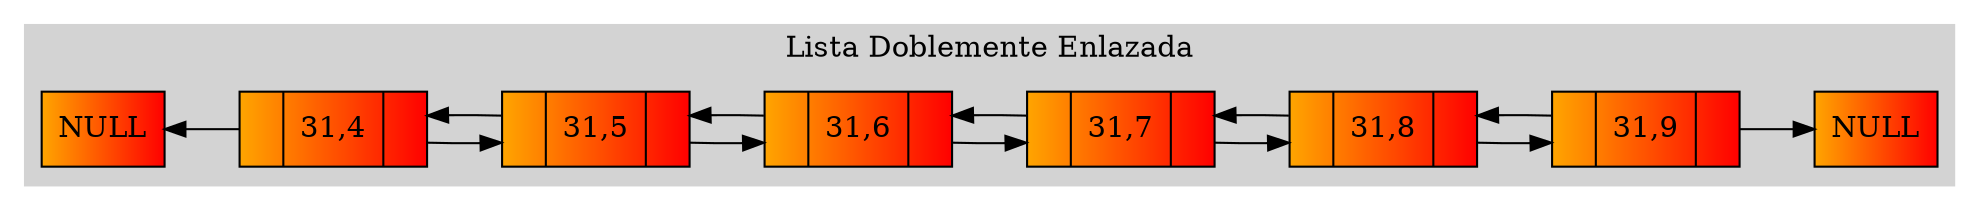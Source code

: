 digraph{
rankdir=LR;
labelloc="t";
subgraph cluster_0{
style=filled;
color = lightgrey;
node[shape=record];
NodoPN[label="NULL"style = filled, fillcolor = "orange:red"];
Nodo31C4[label="{ |31,4| }"style = filled, fillcolor = "orange:red"];
Nodo31C5[label="{ |31,5| }"style = filled, fillcolor = "orange:red"];
Nodo31C6[label="{ |31,6| }"style = filled, fillcolor = "orange:red"];
Nodo31C7[label="{ |31,7| }"style = filled, fillcolor = "orange:red"];
Nodo31C8[label="{ |31,8| }"style = filled, fillcolor = "orange:red"];
Nodo31C9[label="{ |31,9| }"style = filled, fillcolor = "orange:red"];
NodoUN[label="NULL"style = filled, fillcolor = "orange:red"];
NodoPN->Nodo31C4[dir=back];
Nodo31C4->Nodo31C5;
Nodo31C5->Nodo31C4;
Nodo31C5->Nodo31C6;
Nodo31C6->Nodo31C5;
Nodo31C6->Nodo31C7;
Nodo31C7->Nodo31C6;
Nodo31C7->Nodo31C8;
Nodo31C8->Nodo31C7;
Nodo31C8->Nodo31C9;
Nodo31C9->Nodo31C8;
Nodo31C9->NodoUN;
label = "Lista Doblemente Enlazada";
}
}
